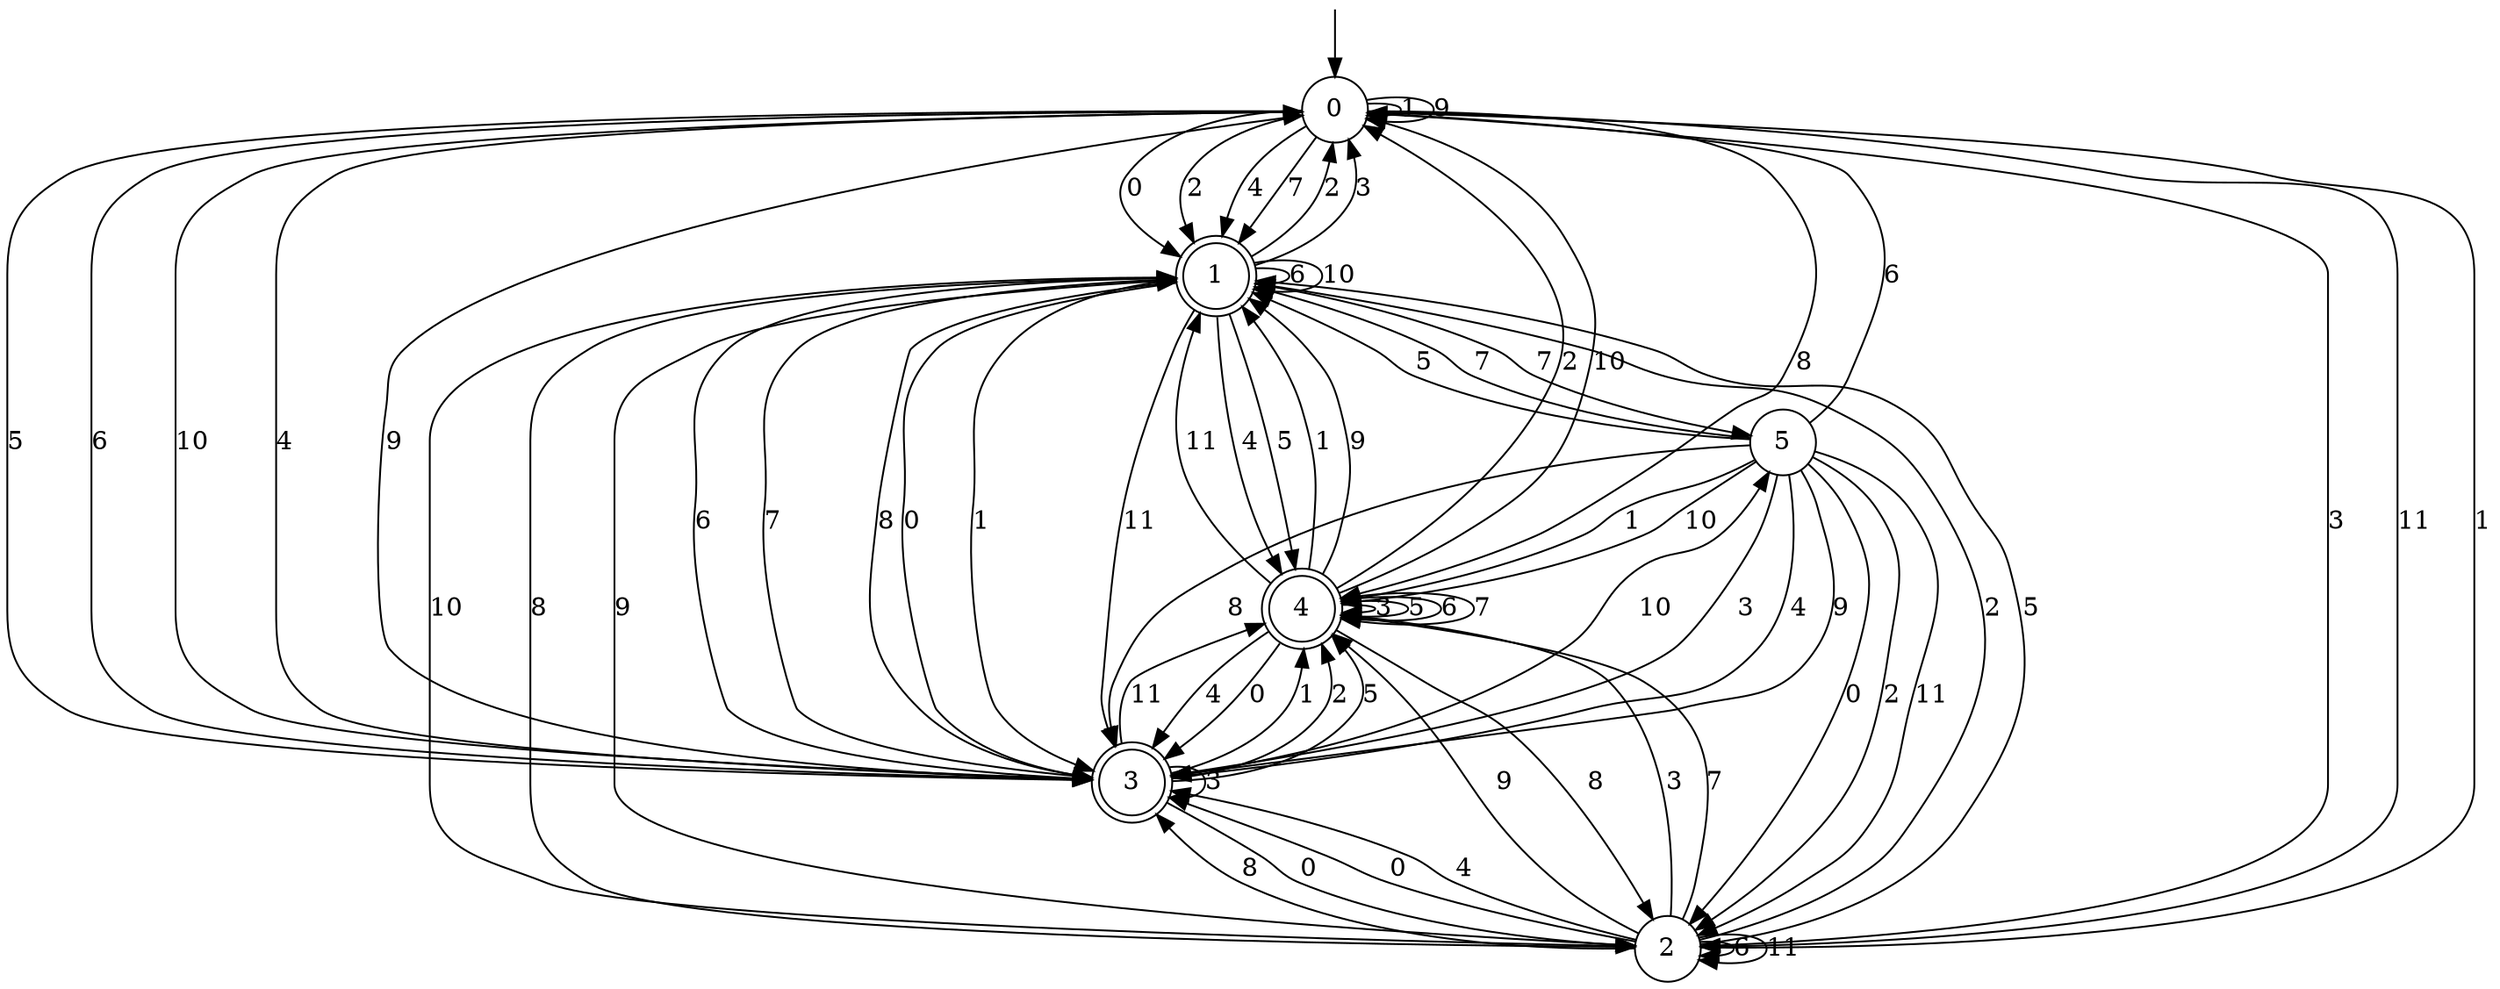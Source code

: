 digraph g {

	s0 [shape="circle" label="0"];
	s1 [shape="doublecircle" label="1"];
	s2 [shape="circle" label="2"];
	s3 [shape="doublecircle" label="3"];
	s4 [shape="doublecircle" label="4"];
	s5 [shape="circle" label="5"];
	s0 -> s1 [label="0"];
	s0 -> s0 [label="1"];
	s0 -> s1 [label="2"];
	s0 -> s2 [label="3"];
	s0 -> s1 [label="4"];
	s0 -> s3 [label="5"];
	s0 -> s3 [label="6"];
	s0 -> s1 [label="7"];
	s0 -> s4 [label="8"];
	s0 -> s0 [label="9"];
	s0 -> s3 [label="10"];
	s0 -> s2 [label="11"];
	s1 -> s3 [label="0"];
	s1 -> s3 [label="1"];
	s1 -> s0 [label="2"];
	s1 -> s0 [label="3"];
	s1 -> s4 [label="4"];
	s1 -> s4 [label="5"];
	s1 -> s1 [label="6"];
	s1 -> s5 [label="7"];
	s1 -> s2 [label="8"];
	s1 -> s2 [label="9"];
	s1 -> s1 [label="10"];
	s1 -> s3 [label="11"];
	s2 -> s3 [label="0"];
	s2 -> s0 [label="1"];
	s2 -> s1 [label="2"];
	s2 -> s4 [label="3"];
	s2 -> s3 [label="4"];
	s2 -> s1 [label="5"];
	s2 -> s2 [label="6"];
	s2 -> s4 [label="7"];
	s2 -> s3 [label="8"];
	s2 -> s4 [label="9"];
	s2 -> s1 [label="10"];
	s2 -> s2 [label="11"];
	s3 -> s2 [label="0"];
	s3 -> s4 [label="1"];
	s3 -> s4 [label="2"];
	s3 -> s3 [label="3"];
	s3 -> s0 [label="4"];
	s3 -> s4 [label="5"];
	s3 -> s1 [label="6"];
	s3 -> s1 [label="7"];
	s3 -> s1 [label="8"];
	s3 -> s0 [label="9"];
	s3 -> s5 [label="10"];
	s3 -> s4 [label="11"];
	s4 -> s3 [label="0"];
	s4 -> s1 [label="1"];
	s4 -> s0 [label="2"];
	s4 -> s4 [label="3"];
	s4 -> s3 [label="4"];
	s4 -> s4 [label="5"];
	s4 -> s4 [label="6"];
	s4 -> s4 [label="7"];
	s4 -> s2 [label="8"];
	s4 -> s1 [label="9"];
	s4 -> s0 [label="10"];
	s4 -> s1 [label="11"];
	s5 -> s2 [label="0"];
	s5 -> s4 [label="1"];
	s5 -> s2 [label="2"];
	s5 -> s3 [label="3"];
	s5 -> s3 [label="4"];
	s5 -> s1 [label="5"];
	s5 -> s0 [label="6"];
	s5 -> s1 [label="7"];
	s5 -> s3 [label="8"];
	s5 -> s3 [label="9"];
	s5 -> s4 [label="10"];
	s5 -> s2 [label="11"];

__start0 [label="" shape="none" width="0" height="0"];
__start0 -> s0;

}
